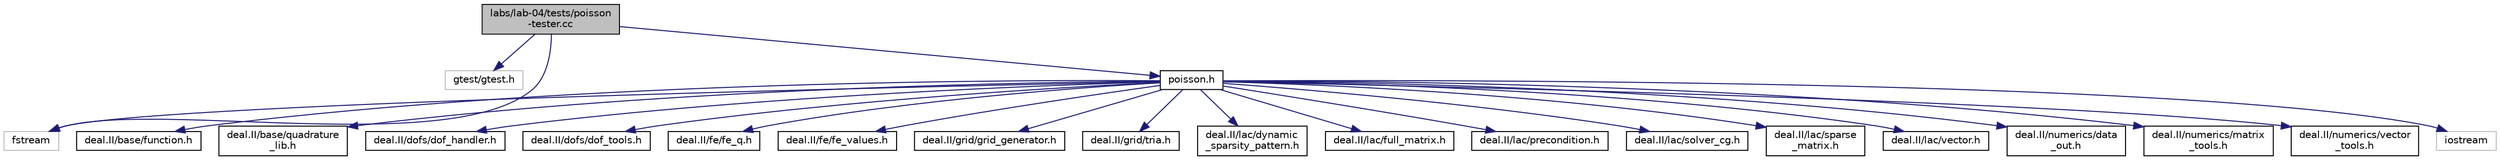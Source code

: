 digraph "labs/lab-04/tests/poisson-tester.cc"
{
 // LATEX_PDF_SIZE
  bgcolor="transparent";
  edge [fontname="Helvetica",fontsize="10",labelfontname="Helvetica",labelfontsize="10"];
  node [fontname="Helvetica",fontsize="10",shape=record];
  Node1 [label="labs/lab-04/tests/poisson\l-tester.cc",height=0.2,width=0.4,color="black", fillcolor="grey75", style="filled", fontcolor="black",tooltip=" "];
  Node1 -> Node2 [color="midnightblue",fontsize="10",style="solid",fontname="Helvetica"];
  Node2 [label="gtest/gtest.h",height=0.2,width=0.4,color="grey75",tooltip=" "];
  Node1 -> Node3 [color="midnightblue",fontsize="10",style="solid",fontname="Helvetica"];
  Node3 [label="fstream",height=0.2,width=0.4,color="grey75",tooltip=" "];
  Node1 -> Node4 [color="midnightblue",fontsize="10",style="solid",fontname="Helvetica"];
  Node4 [label="poisson.h",height=0.2,width=0.4,color="black",URL="$poisson_8h.html",tooltip=" "];
  Node4 -> Node5 [color="midnightblue",fontsize="10",style="solid",fontname="Helvetica"];
  Node5 [label="deal.II/base/function.h",height=0.2,width=0.4,color="black",URL="/__w/fem-with-dealii-2022/fem-with-dealii-2022/deal.tag$function_8h.html.html",tooltip=" "];
  Node4 -> Node6 [color="midnightblue",fontsize="10",style="solid",fontname="Helvetica"];
  Node6 [label="deal.II/base/quadrature\l_lib.h",height=0.2,width=0.4,color="black",URL="/__w/fem-with-dealii-2022/fem-with-dealii-2022/deal.tag$quadrature__lib_8h.html.html",tooltip=" "];
  Node4 -> Node7 [color="midnightblue",fontsize="10",style="solid",fontname="Helvetica"];
  Node7 [label="deal.II/dofs/dof_handler.h",height=0.2,width=0.4,color="black",URL="/__w/fem-with-dealii-2022/fem-with-dealii-2022/deal.tag$dofs_2dof__handler_8h.html.html",tooltip=" "];
  Node4 -> Node8 [color="midnightblue",fontsize="10",style="solid",fontname="Helvetica"];
  Node8 [label="deal.II/dofs/dof_tools.h",height=0.2,width=0.4,color="black",URL="/__w/fem-with-dealii-2022/fem-with-dealii-2022/deal.tag$dof__tools_8h.html.html",tooltip=" "];
  Node4 -> Node9 [color="midnightblue",fontsize="10",style="solid",fontname="Helvetica"];
  Node9 [label="deal.II/fe/fe_q.h",height=0.2,width=0.4,color="black",URL="/__w/fem-with-dealii-2022/fem-with-dealii-2022/deal.tag$fe__q_8h.html.html",tooltip=" "];
  Node4 -> Node10 [color="midnightblue",fontsize="10",style="solid",fontname="Helvetica"];
  Node10 [label="deal.II/fe/fe_values.h",height=0.2,width=0.4,color="black",URL="/__w/fem-with-dealii-2022/fem-with-dealii-2022/deal.tag$fe_2fe__values_8h.html.html",tooltip=" "];
  Node4 -> Node11 [color="midnightblue",fontsize="10",style="solid",fontname="Helvetica"];
  Node11 [label="deal.II/grid/grid_generator.h",height=0.2,width=0.4,color="black",URL="/__w/fem-with-dealii-2022/fem-with-dealii-2022/deal.tag$grid__generator_8h.html.html",tooltip=" "];
  Node4 -> Node12 [color="midnightblue",fontsize="10",style="solid",fontname="Helvetica"];
  Node12 [label="deal.II/grid/tria.h",height=0.2,width=0.4,color="black",URL="/__w/fem-with-dealii-2022/fem-with-dealii-2022/deal.tag$grid_2tria_8h.html.html",tooltip=" "];
  Node4 -> Node13 [color="midnightblue",fontsize="10",style="solid",fontname="Helvetica"];
  Node13 [label="deal.II/lac/dynamic\l_sparsity_pattern.h",height=0.2,width=0.4,color="black",URL="/__w/fem-with-dealii-2022/fem-with-dealii-2022/deal.tag$dynamic__sparsity__pattern_8h.html.html",tooltip=" "];
  Node4 -> Node14 [color="midnightblue",fontsize="10",style="solid",fontname="Helvetica"];
  Node14 [label="deal.II/lac/full_matrix.h",height=0.2,width=0.4,color="black",URL="/__w/fem-with-dealii-2022/fem-with-dealii-2022/deal.tag$full__matrix_8h.html.html",tooltip=" "];
  Node4 -> Node15 [color="midnightblue",fontsize="10",style="solid",fontname="Helvetica"];
  Node15 [label="deal.II/lac/precondition.h",height=0.2,width=0.4,color="black",URL="/__w/fem-with-dealii-2022/fem-with-dealii-2022/deal.tag$precondition_8h.html.html",tooltip=" "];
  Node4 -> Node16 [color="midnightblue",fontsize="10",style="solid",fontname="Helvetica"];
  Node16 [label="deal.II/lac/solver_cg.h",height=0.2,width=0.4,color="black",URL="/__w/fem-with-dealii-2022/fem-with-dealii-2022/deal.tag$solver__cg_8h.html.html",tooltip=" "];
  Node4 -> Node17 [color="midnightblue",fontsize="10",style="solid",fontname="Helvetica"];
  Node17 [label="deal.II/lac/sparse\l_matrix.h",height=0.2,width=0.4,color="black",URL="/__w/fem-with-dealii-2022/fem-with-dealii-2022/deal.tag$sparse__matrix_8h.html.html",tooltip=" "];
  Node4 -> Node18 [color="midnightblue",fontsize="10",style="solid",fontname="Helvetica"];
  Node18 [label="deal.II/lac/vector.h",height=0.2,width=0.4,color="black",URL="/__w/fem-with-dealii-2022/fem-with-dealii-2022/deal.tag$vector_8h.html.html",tooltip=" "];
  Node4 -> Node19 [color="midnightblue",fontsize="10",style="solid",fontname="Helvetica"];
  Node19 [label="deal.II/numerics/data\l_out.h",height=0.2,width=0.4,color="black",URL="/__w/fem-with-dealii-2022/fem-with-dealii-2022/deal.tag$numerics_2data__out_8h.html.html",tooltip=" "];
  Node4 -> Node20 [color="midnightblue",fontsize="10",style="solid",fontname="Helvetica"];
  Node20 [label="deal.II/numerics/matrix\l_tools.h",height=0.2,width=0.4,color="black",URL="/__w/fem-with-dealii-2022/fem-with-dealii-2022/deal.tag$matrix__tools_8h.html.html",tooltip=" "];
  Node4 -> Node21 [color="midnightblue",fontsize="10",style="solid",fontname="Helvetica"];
  Node21 [label="deal.II/numerics/vector\l_tools.h",height=0.2,width=0.4,color="black",URL="/__w/fem-with-dealii-2022/fem-with-dealii-2022/deal.tag$vector__tools_8h.html.html",tooltip=" "];
  Node4 -> Node3 [color="midnightblue",fontsize="10",style="solid",fontname="Helvetica"];
  Node4 -> Node22 [color="midnightblue",fontsize="10",style="solid",fontname="Helvetica"];
  Node22 [label="iostream",height=0.2,width=0.4,color="grey75",tooltip=" "];
}

